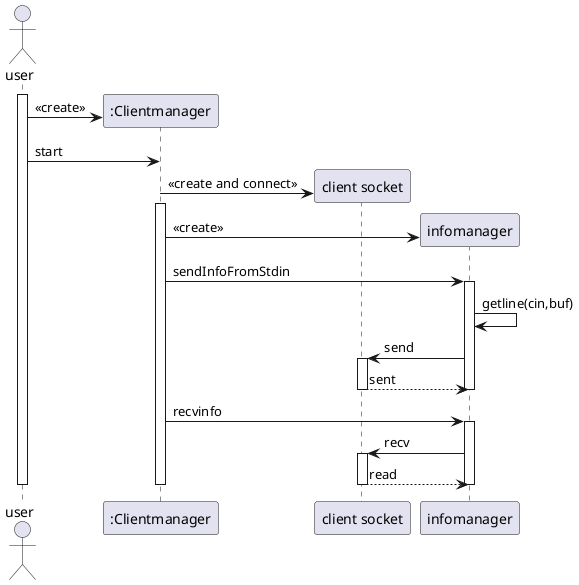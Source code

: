 @startuml Diagrama de Secuencia, TP3.

actor user
activate user

user -> ":Clientmanager"**: <<create>>
user -> ":Clientmanager": start
":Clientmanager" -> "client socket"**: <<create and connect>>
activate ":Clientmanager"

":Clientmanager" -> infomanager**: <<create>>

":Clientmanager" -> infomanager: sendInfoFromStdin
activate infomanager
infomanager -> infomanager: getline(cin,buf)
infomanager -> "client socket": send
activate "client socket"
return sent
deactivate infomanager

":Clientmanager" -> infomanager: recvinfo
activate infomanager
infomanager -> "client socket": recv
activate "client socket"
return read
deactivate infomanager

deactivate ":Clientmanager"
deactivate user

@enduml
